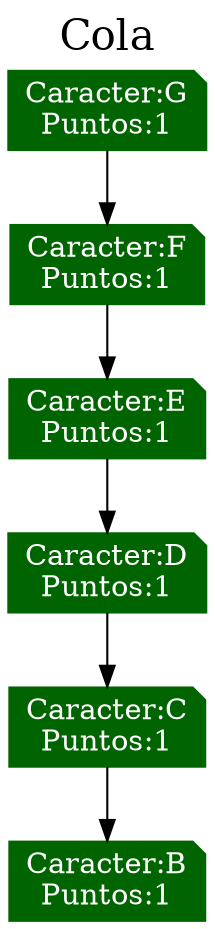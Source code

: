 digraph FichaCola {
rankdir=TB;	node[shape = note, fontcolor = white, style = filled, color = darkgreen];
	graph[label = "Cola", labelloc = t, fontsize = 20];
	Object0 [label = "Caracter:B\lPuntos:1"];
	Object1 [label = "Caracter:C\lPuntos:1"];
	Object2 [label = "Caracter:D\lPuntos:1"];
	Object3 [label = "Caracter:E\lPuntos:1"];
	Object4 [label = "Caracter:F\lPuntos:1"];
	Object5 [label = "Caracter:G\lPuntos:1"];
	Object5->Object4;
	Object4->Object3;
	Object3->Object2;
	Object2->Object1;
	Object1->Object0;
}
